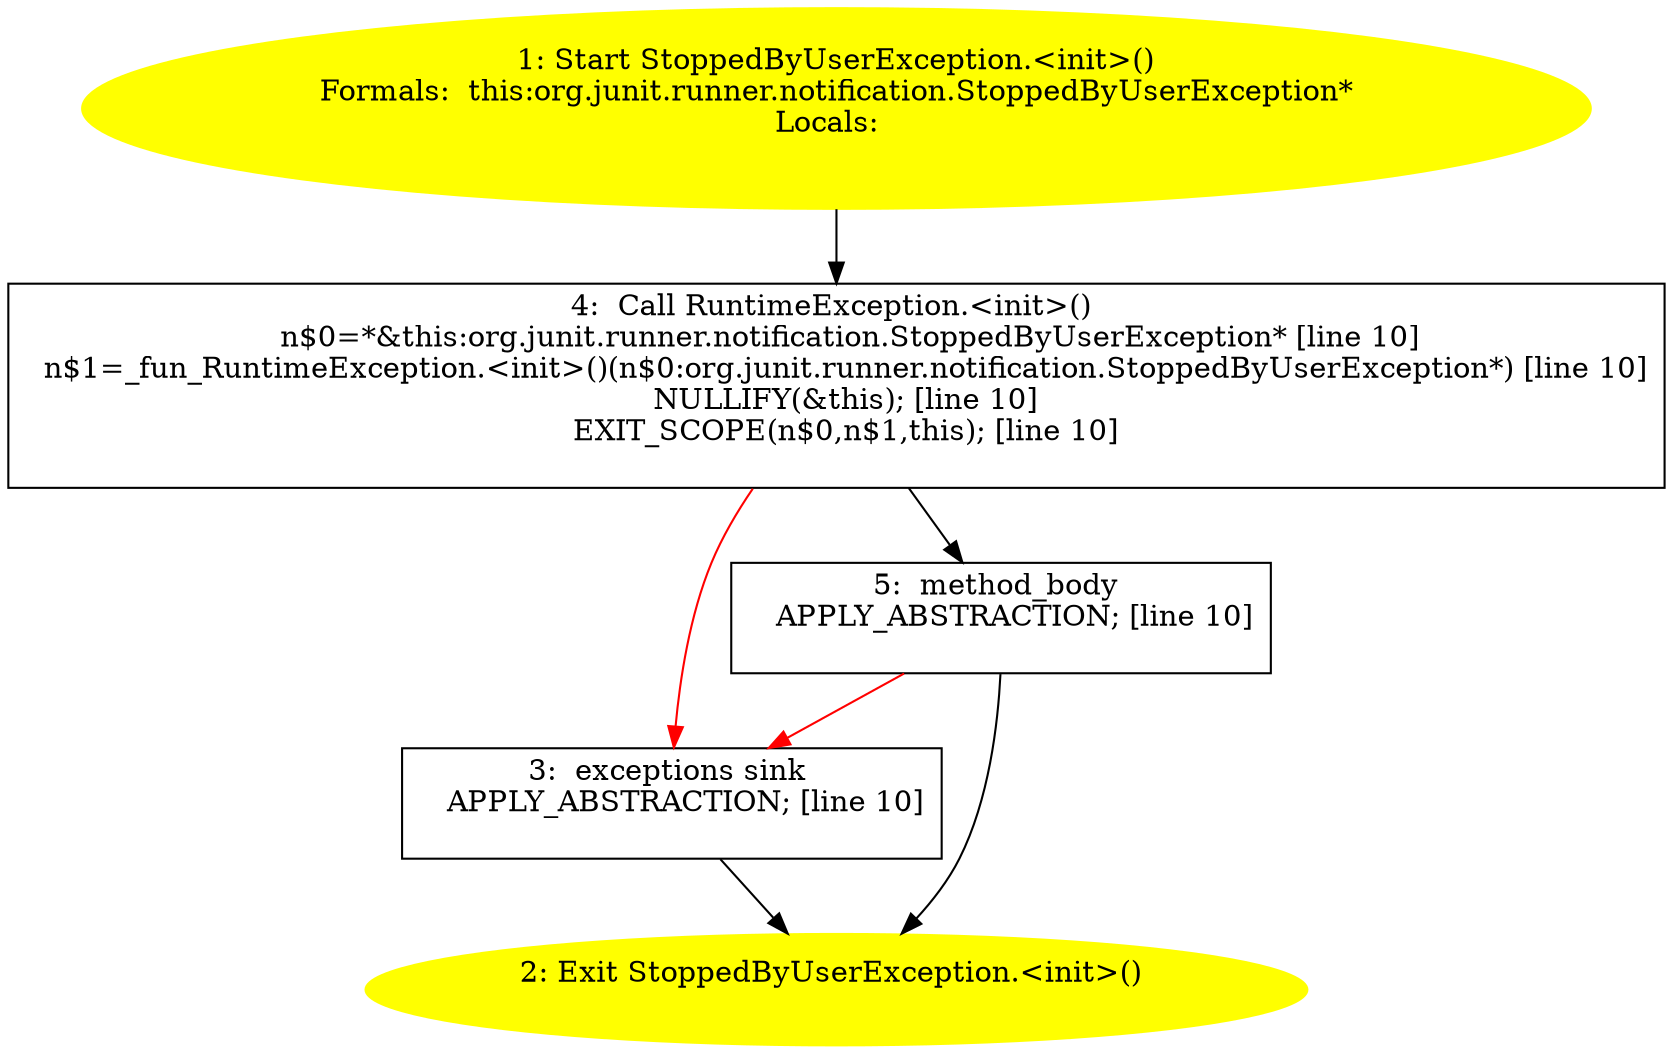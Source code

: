 /* @generated */
digraph cfg {
"org.junit.runner.notification.StoppedByUserException.<init>().23d780d744e8e5cb090bf2bf3b059781_1" [label="1: Start StoppedByUserException.<init>()\nFormals:  this:org.junit.runner.notification.StoppedByUserException*\nLocals:  \n  " color=yellow style=filled]
	

	 "org.junit.runner.notification.StoppedByUserException.<init>().23d780d744e8e5cb090bf2bf3b059781_1" -> "org.junit.runner.notification.StoppedByUserException.<init>().23d780d744e8e5cb090bf2bf3b059781_4" ;
"org.junit.runner.notification.StoppedByUserException.<init>().23d780d744e8e5cb090bf2bf3b059781_2" [label="2: Exit StoppedByUserException.<init>() \n  " color=yellow style=filled]
	

"org.junit.runner.notification.StoppedByUserException.<init>().23d780d744e8e5cb090bf2bf3b059781_3" [label="3:  exceptions sink \n   APPLY_ABSTRACTION; [line 10]\n " shape="box"]
	

	 "org.junit.runner.notification.StoppedByUserException.<init>().23d780d744e8e5cb090bf2bf3b059781_3" -> "org.junit.runner.notification.StoppedByUserException.<init>().23d780d744e8e5cb090bf2bf3b059781_2" ;
"org.junit.runner.notification.StoppedByUserException.<init>().23d780d744e8e5cb090bf2bf3b059781_4" [label="4:  Call RuntimeException.<init>() \n   n$0=*&this:org.junit.runner.notification.StoppedByUserException* [line 10]\n  n$1=_fun_RuntimeException.<init>()(n$0:org.junit.runner.notification.StoppedByUserException*) [line 10]\n  NULLIFY(&this); [line 10]\n  EXIT_SCOPE(n$0,n$1,this); [line 10]\n " shape="box"]
	

	 "org.junit.runner.notification.StoppedByUserException.<init>().23d780d744e8e5cb090bf2bf3b059781_4" -> "org.junit.runner.notification.StoppedByUserException.<init>().23d780d744e8e5cb090bf2bf3b059781_5" ;
	 "org.junit.runner.notification.StoppedByUserException.<init>().23d780d744e8e5cb090bf2bf3b059781_4" -> "org.junit.runner.notification.StoppedByUserException.<init>().23d780d744e8e5cb090bf2bf3b059781_3" [color="red" ];
"org.junit.runner.notification.StoppedByUserException.<init>().23d780d744e8e5cb090bf2bf3b059781_5" [label="5:  method_body \n   APPLY_ABSTRACTION; [line 10]\n " shape="box"]
	

	 "org.junit.runner.notification.StoppedByUserException.<init>().23d780d744e8e5cb090bf2bf3b059781_5" -> "org.junit.runner.notification.StoppedByUserException.<init>().23d780d744e8e5cb090bf2bf3b059781_2" ;
	 "org.junit.runner.notification.StoppedByUserException.<init>().23d780d744e8e5cb090bf2bf3b059781_5" -> "org.junit.runner.notification.StoppedByUserException.<init>().23d780d744e8e5cb090bf2bf3b059781_3" [color="red" ];
}
